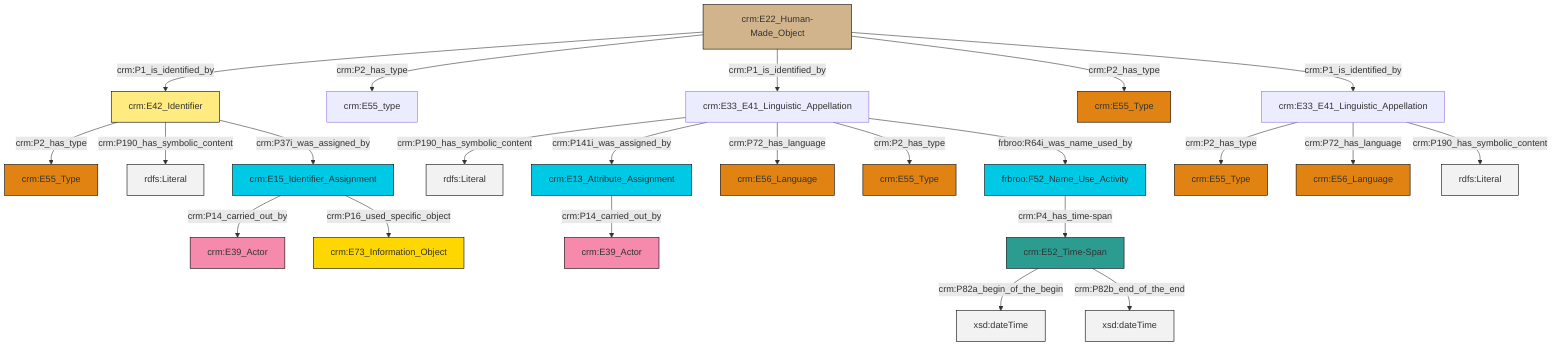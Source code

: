 graph TD
classDef Literal fill:#f2f2f2,stroke:#000000;
classDef CRM_Entity fill:#FFFFFF,stroke:#000000;
classDef Temporal_Entity fill:#00C9E6, stroke:#000000;
classDef Type fill:#E18312, stroke:#000000;
classDef Time-Span fill:#2C9C91, stroke:#000000;
classDef Appellation fill:#FFEB7F, stroke:#000000;
classDef Place fill:#008836, stroke:#000000;
classDef Persistent_Item fill:#B266B2, stroke:#000000;
classDef Conceptual_Object fill:#FFD700, stroke:#000000;
classDef Physical_Thing fill:#D2B48C, stroke:#000000;
classDef Actor fill:#f58aad, stroke:#000000;
classDef PC_Classes fill:#4ce600, stroke:#000000;
classDef Multi fill:#cccccc,stroke:#000000;

0["frbroo:F52_Name_Use_Activity"]:::Temporal_Entity -->|crm:P4_has_time-span| 1["crm:E52_Time-Span"]:::Time-Span
6["crm:E15_Identifier_Assignment"]:::Temporal_Entity -->|crm:P14_carried_out_by| 7["crm:E39_Actor"]:::Actor
8["crm:E33_E41_Linguistic_Appellation"]:::Default -->|crm:P190_has_symbolic_content| 9[rdfs:Literal]:::Literal
8["crm:E33_E41_Linguistic_Appellation"]:::Default -->|crm:P141i_was_assigned_by| 12["crm:E13_Attribute_Assignment"]:::Temporal_Entity
8["crm:E33_E41_Linguistic_Appellation"]:::Default -->|crm:P72_has_language| 16["crm:E56_Language"]:::Type
6["crm:E15_Identifier_Assignment"]:::Temporal_Entity -->|crm:P16_used_specific_object| 17["crm:E73_Information_Object"]:::Conceptual_Object
19["crm:E33_E41_Linguistic_Appellation"]:::Default -->|crm:P2_has_type| 13["crm:E55_Type"]:::Type
8["crm:E33_E41_Linguistic_Appellation"]:::Default -->|crm:P2_has_type| 10["crm:E55_Type"]:::Type
21["crm:E42_Identifier"]:::Appellation -->|crm:P2_has_type| 22["crm:E55_Type"]:::Type
19["crm:E33_E41_Linguistic_Appellation"]:::Default -->|crm:P72_has_language| 23["crm:E56_Language"]:::Type
24["crm:E22_Human-Made_Object"]:::Physical_Thing -->|crm:P1_is_identified_by| 21["crm:E42_Identifier"]:::Appellation
21["crm:E42_Identifier"]:::Appellation -->|crm:P190_has_symbolic_content| 26[rdfs:Literal]:::Literal
8["crm:E33_E41_Linguistic_Appellation"]:::Default -->|frbroo:R64i_was_name_used_by| 0["frbroo:F52_Name_Use_Activity"]:::Temporal_Entity
24["crm:E22_Human-Made_Object"]:::Physical_Thing -->|crm:P2_has_type| 2["crm:E55_type"]:::Default
24["crm:E22_Human-Made_Object"]:::Physical_Thing -->|crm:P1_is_identified_by| 8["crm:E33_E41_Linguistic_Appellation"]:::Default
19["crm:E33_E41_Linguistic_Appellation"]:::Default -->|crm:P190_has_symbolic_content| 32[rdfs:Literal]:::Literal
1["crm:E52_Time-Span"]:::Time-Span -->|crm:P82a_begin_of_the_begin| 33[xsd:dateTime]:::Literal
24["crm:E22_Human-Made_Object"]:::Physical_Thing -->|crm:P2_has_type| 28["crm:E55_Type"]:::Type
1["crm:E52_Time-Span"]:::Time-Span -->|crm:P82b_end_of_the_end| 37[xsd:dateTime]:::Literal
12["crm:E13_Attribute_Assignment"]:::Temporal_Entity -->|crm:P14_carried_out_by| 4["crm:E39_Actor"]:::Actor
24["crm:E22_Human-Made_Object"]:::Physical_Thing -->|crm:P1_is_identified_by| 19["crm:E33_E41_Linguistic_Appellation"]:::Default
21["crm:E42_Identifier"]:::Appellation -->|crm:P37i_was_assigned_by| 6["crm:E15_Identifier_Assignment"]:::Temporal_Entity